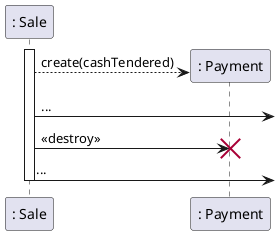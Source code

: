 @startuml

'comment
' page 196

participant Sale [
    : Sale
]

participant Payment [
    : Payment
]

activate Sale
create Payment
Sale --> Payment : create(cashTendered)

Sale -> : ...

Sale -> Payment : << destroy >>
destroy Payment

Sale -> : ...

deactivate Sale

@enduml